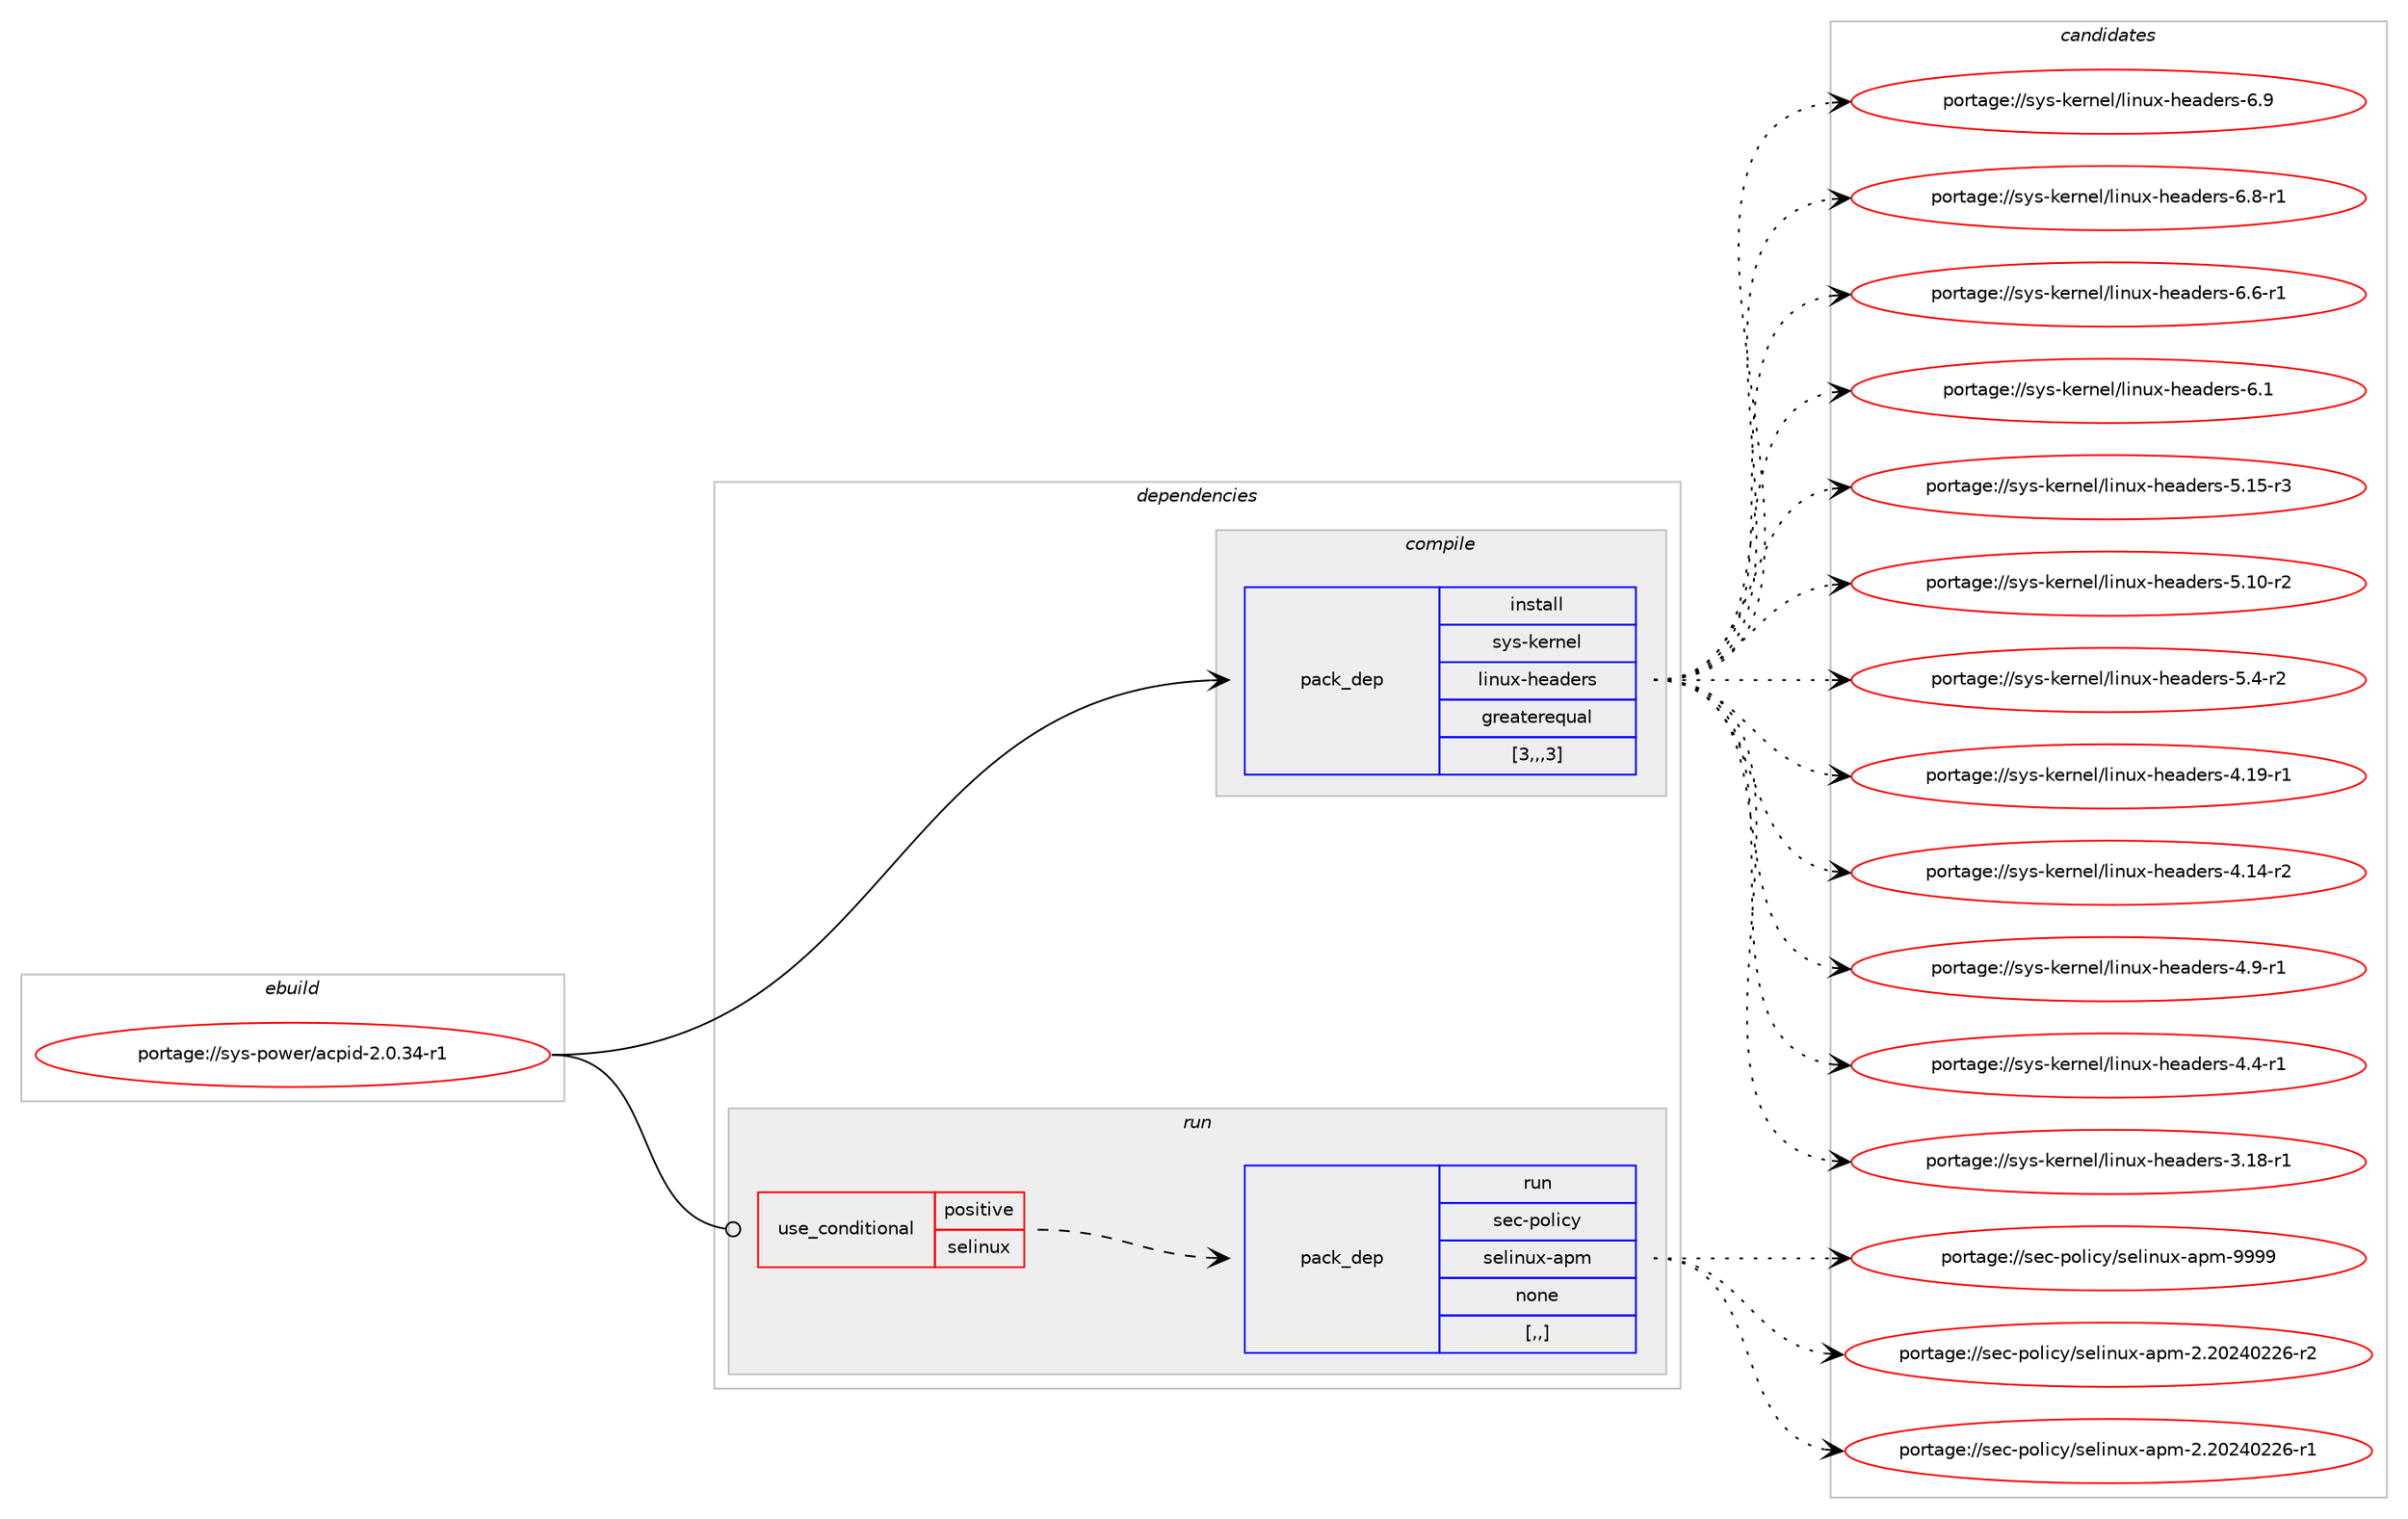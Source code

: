 digraph prolog {

# *************
# Graph options
# *************

newrank=true;
concentrate=true;
compound=true;
graph [rankdir=LR,fontname=Helvetica,fontsize=10,ranksep=1.5];#, ranksep=2.5, nodesep=0.2];
edge  [arrowhead=vee];
node  [fontname=Helvetica,fontsize=10];

# **********
# The ebuild
# **********

subgraph cluster_leftcol {
color=gray;
label=<<i>ebuild</i>>;
id [label="portage://sys-power/acpid-2.0.34-r1", color=red, width=4, href="../sys-power/acpid-2.0.34-r1.svg"];
}

# ****************
# The dependencies
# ****************

subgraph cluster_midcol {
color=gray;
label=<<i>dependencies</i>>;
subgraph cluster_compile {
fillcolor="#eeeeee";
style=filled;
label=<<i>compile</i>>;
subgraph pack321324 {
dependency442441 [label=<<TABLE BORDER="0" CELLBORDER="1" CELLSPACING="0" CELLPADDING="4" WIDTH="220"><TR><TD ROWSPAN="6" CELLPADDING="30">pack_dep</TD></TR><TR><TD WIDTH="110">install</TD></TR><TR><TD>sys-kernel</TD></TR><TR><TD>linux-headers</TD></TR><TR><TD>greaterequal</TD></TR><TR><TD>[3,,,3]</TD></TR></TABLE>>, shape=none, color=blue];
}
id:e -> dependency442441:w [weight=20,style="solid",arrowhead="vee"];
}
subgraph cluster_compileandrun {
fillcolor="#eeeeee";
style=filled;
label=<<i>compile and run</i>>;
}
subgraph cluster_run {
fillcolor="#eeeeee";
style=filled;
label=<<i>run</i>>;
subgraph cond118113 {
dependency442442 [label=<<TABLE BORDER="0" CELLBORDER="1" CELLSPACING="0" CELLPADDING="4"><TR><TD ROWSPAN="3" CELLPADDING="10">use_conditional</TD></TR><TR><TD>positive</TD></TR><TR><TD>selinux</TD></TR></TABLE>>, shape=none, color=red];
subgraph pack321325 {
dependency442443 [label=<<TABLE BORDER="0" CELLBORDER="1" CELLSPACING="0" CELLPADDING="4" WIDTH="220"><TR><TD ROWSPAN="6" CELLPADDING="30">pack_dep</TD></TR><TR><TD WIDTH="110">run</TD></TR><TR><TD>sec-policy</TD></TR><TR><TD>selinux-apm</TD></TR><TR><TD>none</TD></TR><TR><TD>[,,]</TD></TR></TABLE>>, shape=none, color=blue];
}
dependency442442:e -> dependency442443:w [weight=20,style="dashed",arrowhead="vee"];
}
id:e -> dependency442442:w [weight=20,style="solid",arrowhead="odot"];
}
}

# **************
# The candidates
# **************

subgraph cluster_choices {
rank=same;
color=gray;
label=<<i>candidates</i>>;

subgraph choice321324 {
color=black;
nodesep=1;
choice1151211154510710111411010110847108105110117120451041019710010111411545544657 [label="portage://sys-kernel/linux-headers-6.9", color=red, width=4,href="../sys-kernel/linux-headers-6.9.svg"];
choice11512111545107101114110101108471081051101171204510410197100101114115455446564511449 [label="portage://sys-kernel/linux-headers-6.8-r1", color=red, width=4,href="../sys-kernel/linux-headers-6.8-r1.svg"];
choice11512111545107101114110101108471081051101171204510410197100101114115455446544511449 [label="portage://sys-kernel/linux-headers-6.6-r1", color=red, width=4,href="../sys-kernel/linux-headers-6.6-r1.svg"];
choice1151211154510710111411010110847108105110117120451041019710010111411545544649 [label="portage://sys-kernel/linux-headers-6.1", color=red, width=4,href="../sys-kernel/linux-headers-6.1.svg"];
choice1151211154510710111411010110847108105110117120451041019710010111411545534649534511451 [label="portage://sys-kernel/linux-headers-5.15-r3", color=red, width=4,href="../sys-kernel/linux-headers-5.15-r3.svg"];
choice1151211154510710111411010110847108105110117120451041019710010111411545534649484511450 [label="portage://sys-kernel/linux-headers-5.10-r2", color=red, width=4,href="../sys-kernel/linux-headers-5.10-r2.svg"];
choice11512111545107101114110101108471081051101171204510410197100101114115455346524511450 [label="portage://sys-kernel/linux-headers-5.4-r2", color=red, width=4,href="../sys-kernel/linux-headers-5.4-r2.svg"];
choice1151211154510710111411010110847108105110117120451041019710010111411545524649574511449 [label="portage://sys-kernel/linux-headers-4.19-r1", color=red, width=4,href="../sys-kernel/linux-headers-4.19-r1.svg"];
choice1151211154510710111411010110847108105110117120451041019710010111411545524649524511450 [label="portage://sys-kernel/linux-headers-4.14-r2", color=red, width=4,href="../sys-kernel/linux-headers-4.14-r2.svg"];
choice11512111545107101114110101108471081051101171204510410197100101114115455246574511449 [label="portage://sys-kernel/linux-headers-4.9-r1", color=red, width=4,href="../sys-kernel/linux-headers-4.9-r1.svg"];
choice11512111545107101114110101108471081051101171204510410197100101114115455246524511449 [label="portage://sys-kernel/linux-headers-4.4-r1", color=red, width=4,href="../sys-kernel/linux-headers-4.4-r1.svg"];
choice1151211154510710111411010110847108105110117120451041019710010111411545514649564511449 [label="portage://sys-kernel/linux-headers-3.18-r1", color=red, width=4,href="../sys-kernel/linux-headers-3.18-r1.svg"];
dependency442441:e -> choice1151211154510710111411010110847108105110117120451041019710010111411545544657:w [style=dotted,weight="100"];
dependency442441:e -> choice11512111545107101114110101108471081051101171204510410197100101114115455446564511449:w [style=dotted,weight="100"];
dependency442441:e -> choice11512111545107101114110101108471081051101171204510410197100101114115455446544511449:w [style=dotted,weight="100"];
dependency442441:e -> choice1151211154510710111411010110847108105110117120451041019710010111411545544649:w [style=dotted,weight="100"];
dependency442441:e -> choice1151211154510710111411010110847108105110117120451041019710010111411545534649534511451:w [style=dotted,weight="100"];
dependency442441:e -> choice1151211154510710111411010110847108105110117120451041019710010111411545534649484511450:w [style=dotted,weight="100"];
dependency442441:e -> choice11512111545107101114110101108471081051101171204510410197100101114115455346524511450:w [style=dotted,weight="100"];
dependency442441:e -> choice1151211154510710111411010110847108105110117120451041019710010111411545524649574511449:w [style=dotted,weight="100"];
dependency442441:e -> choice1151211154510710111411010110847108105110117120451041019710010111411545524649524511450:w [style=dotted,weight="100"];
dependency442441:e -> choice11512111545107101114110101108471081051101171204510410197100101114115455246574511449:w [style=dotted,weight="100"];
dependency442441:e -> choice11512111545107101114110101108471081051101171204510410197100101114115455246524511449:w [style=dotted,weight="100"];
dependency442441:e -> choice1151211154510710111411010110847108105110117120451041019710010111411545514649564511449:w [style=dotted,weight="100"];
}
subgraph choice321325 {
color=black;
nodesep=1;
choice1151019945112111108105991214711510110810511011712045971121094557575757 [label="portage://sec-policy/selinux-apm-9999", color=red, width=4,href="../sec-policy/selinux-apm-9999.svg"];
choice11510199451121111081059912147115101108105110117120459711210945504650485052485050544511450 [label="portage://sec-policy/selinux-apm-2.20240226-r2", color=red, width=4,href="../sec-policy/selinux-apm-2.20240226-r2.svg"];
choice11510199451121111081059912147115101108105110117120459711210945504650485052485050544511449 [label="portage://sec-policy/selinux-apm-2.20240226-r1", color=red, width=4,href="../sec-policy/selinux-apm-2.20240226-r1.svg"];
dependency442443:e -> choice1151019945112111108105991214711510110810511011712045971121094557575757:w [style=dotted,weight="100"];
dependency442443:e -> choice11510199451121111081059912147115101108105110117120459711210945504650485052485050544511450:w [style=dotted,weight="100"];
dependency442443:e -> choice11510199451121111081059912147115101108105110117120459711210945504650485052485050544511449:w [style=dotted,weight="100"];
}
}

}
